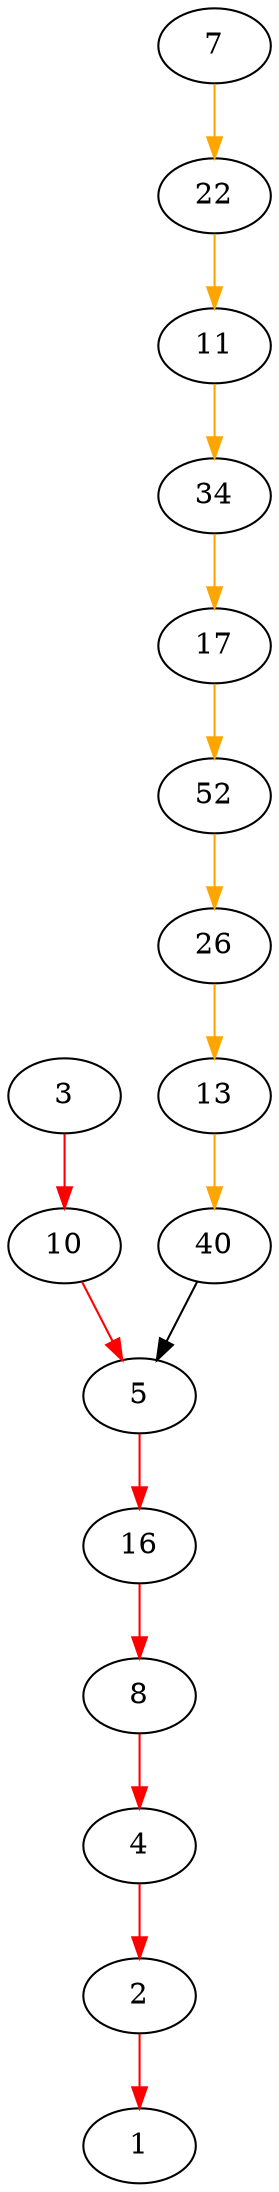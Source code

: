 strict digraph { 
  3 -> 10 [color=red];
  10 -> 5 [color=red];
  5 -> 16 [color=red];
  16 -> 8 [color=red];
  8 -> 4 [color=red];
  4 -> 2 [color=red];
  2 -> 1 [color=red];

  7 -> 22 [color=orange]
  22 -> 11 [color=orange]
  11 -> 34 [color=orange]
  34 -> 17 [color=orange]
  17 -> 52 [color=orange]
  52 -> 26 [color=orange]
  26 -> 13 [color=orange]
  13 -> 40 [color=orange]
  40 -> 5 

} 


